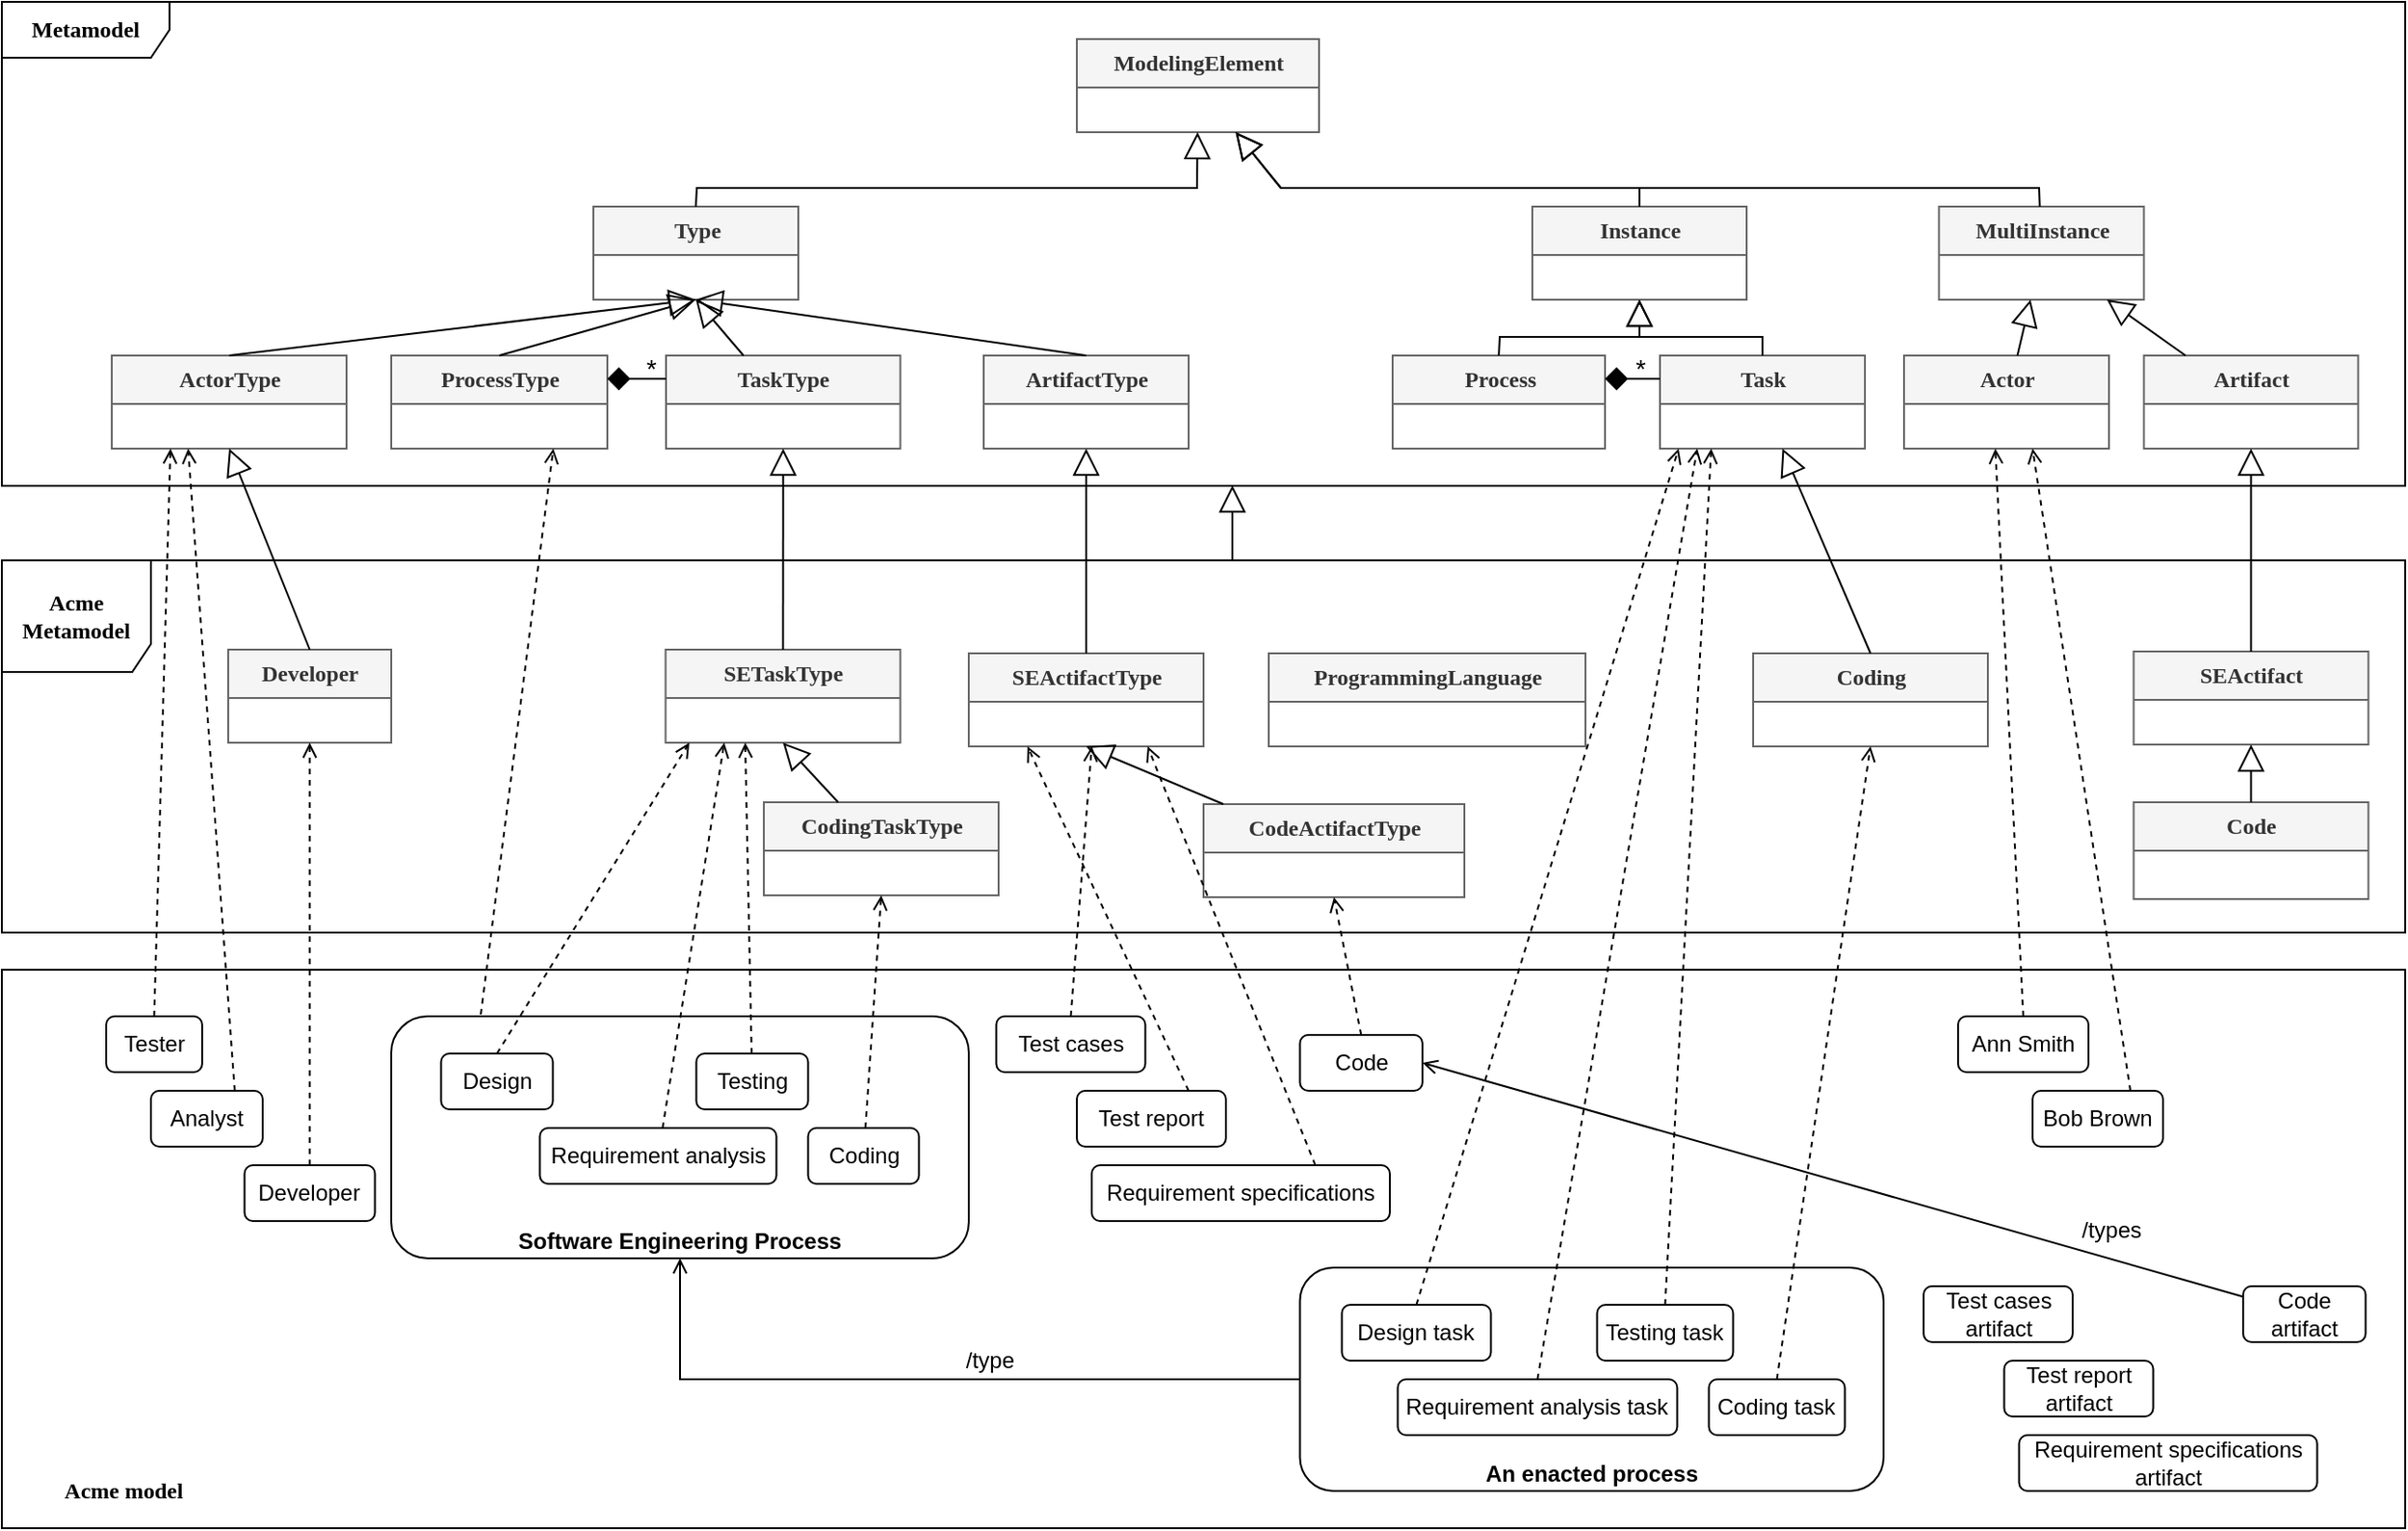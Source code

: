 <mxfile version="14.6.11" type="github">
  <diagram name="Page-1" id="c4acf3e9-155e-7222-9cf6-157b1a14988f">
    <mxGraphModel dx="2583" dy="953" grid="1" gridSize="10" guides="1" tooltips="1" connect="1" arrows="1" fold="1" page="1" pageScale="1" pageWidth="850" pageHeight="1100" background="#ffffff" math="0" shadow="0">
      <root>
        <mxCell id="0" />
        <mxCell id="1" parent="0" />
        <mxCell id="g2LY1XMopfXSmblv1A1d-32" value="" style="rounded=0;whiteSpace=wrap;html=1;align=center;" vertex="1" parent="1">
          <mxGeometry x="-490" y="550" width="1290" height="300" as="geometry" />
        </mxCell>
        <mxCell id="yhg7PZUZ458GV-zq5LN9-21" value="&lt;font style=&quot;font-size: 14px&quot;&gt;*&lt;/font&gt;" style="edgeLabel;resizable=0;html=1;align=left;verticalAlign=bottom;" parent="1" connectable="0" vertex="1">
          <mxGeometry x="370" y="324" as="geometry">
            <mxPoint x="15" y="-87" as="offset" />
          </mxGeometry>
        </mxCell>
        <mxCell id="a-3xQabaQIuShYP5bTJc-108" value="&lt;font style=&quot;font-size: 14px&quot;&gt;*&lt;/font&gt;" style="edgeLabel;resizable=0;html=1;align=left;verticalAlign=bottom;" parent="1" connectable="0" vertex="1">
          <mxGeometry x="370" y="220" as="geometry">
            <mxPoint x="12" y="-23" as="offset" />
          </mxGeometry>
        </mxCell>
        <mxCell id="a-3xQabaQIuShYP5bTJc-105" value="&lt;font style=&quot;font-size: 14px&quot;&gt;*&lt;/font&gt;" style="edgeLabel;resizable=0;html=1;align=left;verticalAlign=bottom;" parent="1" connectable="0" vertex="1">
          <mxGeometry x="-161" y="324" as="geometry">
            <mxPoint x="15" y="-87" as="offset" />
          </mxGeometry>
        </mxCell>
        <mxCell id="17acba5748e5396b-1" value="&lt;b&gt;&lt;font style=&quot;font-size: 12px&quot;&gt;Metamodel&lt;/font&gt;&lt;/b&gt;" style="shape=umlFrame;whiteSpace=wrap;html=1;rounded=0;shadow=0;comic=0;labelBackgroundColor=none;strokeWidth=1;fontFamily=Verdana;fontSize=10;align=center;width=90;height=30;" parent="1" vertex="1">
          <mxGeometry x="-490" y="30" width="1290" height="260" as="geometry" />
        </mxCell>
        <mxCell id="EUPt2hbITshMY0ZR5973-1" value="&lt;font style=&quot;font-size: 12px&quot;&gt;&lt;b&gt;ModelingElement&lt;/b&gt;&lt;/font&gt;" style="swimlane;html=1;fontStyle=0;childLayout=stackLayout;horizontal=1;startSize=26;fillColor=#f5f5f5;horizontalStack=0;resizeParent=1;resizeLast=0;collapsible=1;marginBottom=0;swimlaneFillColor=#ffffff;rounded=0;shadow=0;comic=0;labelBackgroundColor=none;strokeWidth=1;fontFamily=Verdana;fontSize=10;align=center;strokeColor=#666666;fontColor=#333333;" parent="1" vertex="1">
          <mxGeometry x="87" y="50" width="130" height="50" as="geometry" />
        </mxCell>
        <mxCell id="EUPt2hbITshMY0ZR5973-5" value="&lt;font style=&quot;font-size: 12px&quot;&gt;&lt;b&gt;Type&lt;/b&gt;&lt;/font&gt;" style="swimlane;html=1;fontStyle=0;childLayout=stackLayout;horizontal=1;startSize=26;fillColor=#f5f5f5;horizontalStack=0;resizeParent=1;resizeLast=0;collapsible=1;marginBottom=0;swimlaneFillColor=#ffffff;rounded=0;shadow=0;comic=0;labelBackgroundColor=none;strokeWidth=1;fontFamily=Verdana;fontSize=10;align=center;strokeColor=#666666;fontColor=#333333;" parent="1" vertex="1">
          <mxGeometry x="-172.5" y="140" width="110" height="50" as="geometry" />
        </mxCell>
        <mxCell id="a-3xQabaQIuShYP5bTJc-1" value="&lt;font style=&quot;font-size: 12px&quot;&gt;&lt;b&gt;Instance&lt;/b&gt;&lt;/font&gt;" style="swimlane;html=1;fontStyle=0;childLayout=stackLayout;horizontal=1;startSize=26;fillColor=#f5f5f5;horizontalStack=0;resizeParent=1;resizeLast=0;collapsible=1;marginBottom=0;swimlaneFillColor=#ffffff;rounded=0;shadow=0;comic=0;labelBackgroundColor=none;strokeWidth=1;fontFamily=Verdana;fontSize=10;align=center;strokeColor=#666666;fontColor=#333333;" parent="1" vertex="1">
          <mxGeometry x="331.5" y="140" width="115" height="50" as="geometry" />
        </mxCell>
        <mxCell id="a-3xQabaQIuShYP5bTJc-2" value="&lt;div style=&quot;font-size: 12px&quot;&gt;&lt;font style=&quot;font-size: 12px&quot;&gt;&lt;b&gt;MultiInstance&lt;/b&gt;&lt;/font&gt;&lt;/div&gt;" style="swimlane;html=1;fontStyle=0;childLayout=stackLayout;horizontal=1;startSize=26;fillColor=#f5f5f5;horizontalStack=0;resizeParent=1;resizeLast=0;collapsible=1;marginBottom=0;swimlaneFillColor=#ffffff;rounded=0;shadow=0;comic=0;labelBackgroundColor=none;strokeWidth=1;fontFamily=Verdana;fontSize=10;align=center;strokeColor=#666666;fontColor=#333333;" parent="1" vertex="1">
          <mxGeometry x="549.75" y="140" width="110" height="50" as="geometry" />
        </mxCell>
        <mxCell id="a-3xQabaQIuShYP5bTJc-9" value="" style="endArrow=block;endSize=12;endFill=0;html=1;exitX=0.5;exitY=0;exitDx=0;exitDy=0;rounded=0;" parent="1" source="EUPt2hbITshMY0ZR5973-5" target="EUPt2hbITshMY0ZR5973-1" edge="1">
          <mxGeometry width="160" relative="1" as="geometry">
            <mxPoint x="-28.5" y="220" as="sourcePoint" />
            <mxPoint x="151.5" y="98" as="targetPoint" />
            <Array as="points">
              <mxPoint x="-117" y="130" />
              <mxPoint x="151.5" y="130" />
            </Array>
          </mxGeometry>
        </mxCell>
        <mxCell id="a-3xQabaQIuShYP5bTJc-10" value="" style="endArrow=block;endSize=12;endFill=0;html=1;exitX=0.5;exitY=0;exitDx=0;exitDy=0;rounded=0;" parent="1" source="a-3xQabaQIuShYP5bTJc-1" target="EUPt2hbITshMY0ZR5973-1" edge="1">
          <mxGeometry width="160" relative="1" as="geometry">
            <mxPoint x="31.5" y="160" as="sourcePoint" />
            <mxPoint x="196.5" y="100" as="targetPoint" />
            <Array as="points">
              <mxPoint x="389" y="130" />
              <mxPoint x="196.5" y="130" />
            </Array>
          </mxGeometry>
        </mxCell>
        <mxCell id="a-3xQabaQIuShYP5bTJc-13" value="" style="endArrow=block;endSize=12;endFill=0;html=1;rounded=0;" parent="1" source="a-3xQabaQIuShYP5bTJc-2" target="EUPt2hbITshMY0ZR5973-1" edge="1">
          <mxGeometry width="160" relative="1" as="geometry">
            <mxPoint x="336.5" y="80" as="sourcePoint" />
            <mxPoint x="496.5" y="80" as="targetPoint" />
            <Array as="points">
              <mxPoint x="603.5" y="130" />
              <mxPoint x="196.5" y="130" />
            </Array>
          </mxGeometry>
        </mxCell>
        <mxCell id="a-3xQabaQIuShYP5bTJc-27" value="&lt;font style=&quot;font-size: 12px&quot;&gt;&lt;b&gt;ProcessType&lt;/b&gt;&lt;/font&gt;" style="swimlane;html=1;fontStyle=0;childLayout=stackLayout;horizontal=1;startSize=26;fillColor=#f5f5f5;horizontalStack=0;resizeParent=1;resizeLast=0;collapsible=1;marginBottom=0;swimlaneFillColor=#ffffff;rounded=0;shadow=0;comic=0;labelBackgroundColor=none;strokeWidth=1;fontFamily=Verdana;fontSize=10;align=center;strokeColor=#666666;fontColor=#333333;" parent="1" vertex="1">
          <mxGeometry x="-281" y="220" width="116" height="50" as="geometry" />
        </mxCell>
        <mxCell id="a-3xQabaQIuShYP5bTJc-29" value="" style="endArrow=block;endSize=12;endFill=0;html=1;rounded=0;exitX=0.5;exitY=0;exitDx=0;exitDy=0;entryX=0.5;entryY=1;entryDx=0;entryDy=0;" parent="1" source="a-3xQabaQIuShYP5bTJc-27" target="EUPt2hbITshMY0ZR5973-5" edge="1">
          <mxGeometry width="160" relative="1" as="geometry">
            <mxPoint x="71.5" y="260" as="sourcePoint" />
            <mxPoint x="16.5" y="190" as="targetPoint" />
          </mxGeometry>
        </mxCell>
        <mxCell id="a-3xQabaQIuShYP5bTJc-30" value="&lt;font style=&quot;font-size: 12px&quot;&gt;&lt;b&gt;TaskType&lt;/b&gt;&lt;/font&gt;" style="swimlane;html=1;fontStyle=0;childLayout=stackLayout;horizontal=1;startSize=26;fillColor=#f5f5f5;horizontalStack=0;resizeParent=1;resizeLast=0;collapsible=1;marginBottom=0;swimlaneFillColor=#ffffff;rounded=0;shadow=0;comic=0;labelBackgroundColor=none;strokeWidth=1;fontFamily=Verdana;fontSize=10;align=center;strokeColor=#666666;fontColor=#333333;" parent="1" vertex="1">
          <mxGeometry x="-133.5" y="220" width="125.75" height="50" as="geometry" />
        </mxCell>
        <mxCell id="a-3xQabaQIuShYP5bTJc-31" value="" style="endArrow=block;endSize=12;endFill=0;html=1;rounded=0;entryX=0.5;entryY=1;entryDx=0;entryDy=0;" parent="1" source="a-3xQabaQIuShYP5bTJc-30" target="EUPt2hbITshMY0ZR5973-5" edge="1">
          <mxGeometry width="160" relative="1" as="geometry">
            <mxPoint x="200.5" y="412" as="sourcePoint" />
            <mxPoint x="16.5" y="190" as="targetPoint" />
          </mxGeometry>
        </mxCell>
        <mxCell id="a-3xQabaQIuShYP5bTJc-37" value="&lt;font style=&quot;font-size: 12px&quot;&gt;&lt;b&gt;ActorType&lt;/b&gt;&lt;/font&gt;" style="swimlane;html=1;fontStyle=0;childLayout=stackLayout;horizontal=1;startSize=26;fillColor=#f5f5f5;horizontalStack=0;resizeParent=1;resizeLast=0;collapsible=1;marginBottom=0;swimlaneFillColor=#ffffff;rounded=0;shadow=0;comic=0;labelBackgroundColor=none;strokeWidth=1;fontFamily=Verdana;fontSize=10;align=center;strokeColor=#666666;fontColor=#333333;" parent="1" vertex="1">
          <mxGeometry x="-431" y="220" width="126" height="50" as="geometry">
            <mxRectangle x="154" y="368" width="90" height="26" as="alternateBounds" />
          </mxGeometry>
        </mxCell>
        <mxCell id="a-3xQabaQIuShYP5bTJc-38" value="&lt;div style=&quot;font-size: 12px&quot;&gt;&lt;font style=&quot;font-size: 12px&quot;&gt;&lt;b&gt;ArtifactType&lt;/b&gt;&lt;/font&gt;&lt;/div&gt;" style="swimlane;html=1;fontStyle=0;childLayout=stackLayout;horizontal=1;startSize=26;fillColor=#f5f5f5;horizontalStack=0;resizeParent=1;resizeLast=0;collapsible=1;marginBottom=0;swimlaneFillColor=#ffffff;rounded=0;shadow=0;comic=0;labelBackgroundColor=none;strokeWidth=1;fontFamily=Verdana;fontSize=10;align=center;strokeColor=#666666;fontColor=#333333;" parent="1" vertex="1">
          <mxGeometry x="37" y="220" width="110" height="50" as="geometry" />
        </mxCell>
        <mxCell id="a-3xQabaQIuShYP5bTJc-40" value="" style="endArrow=block;endSize=12;endFill=0;html=1;rounded=0;exitX=0.5;exitY=0;exitDx=0;exitDy=0;entryX=0.5;entryY=1;entryDx=0;entryDy=0;" parent="1" source="a-3xQabaQIuShYP5bTJc-37" target="EUPt2hbITshMY0ZR5973-5" edge="1">
          <mxGeometry width="160" relative="1" as="geometry">
            <mxPoint x="-272.5" y="315" as="sourcePoint" />
            <mxPoint x="-462" y="190" as="targetPoint" />
          </mxGeometry>
        </mxCell>
        <mxCell id="a-3xQabaQIuShYP5bTJc-41" value="" style="endArrow=block;endSize=12;endFill=0;html=1;rounded=0;exitX=0.5;exitY=0;exitDx=0;exitDy=0;entryX=0.5;entryY=1;entryDx=0;entryDy=0;" parent="1" source="a-3xQabaQIuShYP5bTJc-38" target="EUPt2hbITshMY0ZR5973-5" edge="1">
          <mxGeometry width="160" relative="1" as="geometry">
            <mxPoint x="464" y="378" as="sourcePoint" />
            <mxPoint x="215" y="186.66" as="targetPoint" />
          </mxGeometry>
        </mxCell>
        <mxCell id="a-3xQabaQIuShYP5bTJc-46" value="&lt;font style=&quot;font-size: 12px&quot;&gt;&lt;b&gt;Process&lt;/b&gt;&lt;/font&gt;" style="swimlane;html=1;fontStyle=0;childLayout=stackLayout;horizontal=1;startSize=26;fillColor=#f5f5f5;horizontalStack=0;resizeParent=1;resizeLast=0;collapsible=1;marginBottom=0;swimlaneFillColor=#ffffff;rounded=0;shadow=0;comic=0;labelBackgroundColor=none;strokeWidth=1;fontFamily=Verdana;fontSize=10;align=center;strokeColor=#666666;fontColor=#333333;" parent="1" vertex="1">
          <mxGeometry x="256.5" y="220" width="114" height="50" as="geometry" />
        </mxCell>
        <mxCell id="a-3xQabaQIuShYP5bTJc-49" value="&lt;font style=&quot;font-size: 12px&quot;&gt;&lt;b&gt;Task&lt;/b&gt;&lt;/font&gt;" style="swimlane;html=1;fontStyle=0;childLayout=stackLayout;horizontal=1;startSize=26;fillColor=#f5f5f5;horizontalStack=0;resizeParent=1;resizeLast=0;collapsible=1;marginBottom=0;swimlaneFillColor=#ffffff;rounded=0;shadow=0;comic=0;labelBackgroundColor=none;strokeWidth=1;fontFamily=Verdana;fontSize=10;align=center;strokeColor=#666666;fontColor=#333333;" parent="1" vertex="1">
          <mxGeometry x="400" y="220" width="110" height="50" as="geometry" />
        </mxCell>
        <mxCell id="a-3xQabaQIuShYP5bTJc-50" style="edgeStyle=none;rounded=0;orthogonalLoop=1;jettySize=auto;html=1;endArrow=none;endFill=0;endSize=10;startArrow=diamond;startFill=1;startSize=10;entryX=0;entryY=0.25;entryDx=0;entryDy=0;exitX=1;exitY=0.25;exitDx=0;exitDy=0;" parent="1" source="a-3xQabaQIuShYP5bTJc-46" target="a-3xQabaQIuShYP5bTJc-49" edge="1">
          <mxGeometry relative="1" as="geometry">
            <mxPoint x="338.5" y="321" as="sourcePoint" />
            <mxPoint x="378.5" y="353" as="targetPoint" />
          </mxGeometry>
        </mxCell>
        <mxCell id="a-3xQabaQIuShYP5bTJc-56" value="&lt;font style=&quot;font-size: 12px&quot;&gt;&lt;b&gt;Actor&lt;/b&gt;&lt;/font&gt;" style="swimlane;html=1;fontStyle=0;childLayout=stackLayout;horizontal=1;startSize=26;fillColor=#f5f5f5;horizontalStack=0;resizeParent=1;resizeLast=0;collapsible=1;marginBottom=0;swimlaneFillColor=#ffffff;rounded=0;shadow=0;comic=0;labelBackgroundColor=none;strokeWidth=1;fontFamily=Verdana;fontSize=10;align=center;strokeColor=#666666;fontColor=#333333;" parent="1" vertex="1">
          <mxGeometry x="531" y="220" width="110" height="50" as="geometry" />
        </mxCell>
        <mxCell id="a-3xQabaQIuShYP5bTJc-59" value="&lt;font style=&quot;font-size: 12px&quot;&gt;&lt;b&gt;Artifact&lt;/b&gt;&lt;/font&gt;" style="swimlane;html=1;fontStyle=0;childLayout=stackLayout;horizontal=1;startSize=26;fillColor=#f5f5f5;horizontalStack=0;resizeParent=1;resizeLast=0;collapsible=1;marginBottom=0;swimlaneFillColor=#ffffff;rounded=0;shadow=0;comic=0;labelBackgroundColor=none;strokeWidth=1;fontFamily=Verdana;fontSize=10;align=center;strokeColor=#666666;fontColor=#333333;" parent="1" vertex="1">
          <mxGeometry x="659.75" y="220" width="115" height="50" as="geometry" />
        </mxCell>
        <mxCell id="a-3xQabaQIuShYP5bTJc-64" value="" style="endArrow=block;endSize=12;endFill=0;html=1;rounded=0;exitX=0.5;exitY=0;exitDx=0;exitDy=0;" parent="1" source="a-3xQabaQIuShYP5bTJc-46" target="a-3xQabaQIuShYP5bTJc-1" edge="1">
          <mxGeometry width="160" relative="1" as="geometry">
            <mxPoint x="443.5" y="379" as="sourcePoint" />
            <mxPoint x="438.5" y="181" as="targetPoint" />
            <Array as="points">
              <mxPoint x="314" y="210" />
              <mxPoint x="389" y="210" />
            </Array>
          </mxGeometry>
        </mxCell>
        <mxCell id="a-3xQabaQIuShYP5bTJc-65" value="" style="endArrow=block;endSize=12;endFill=0;html=1;rounded=0;" parent="1" source="a-3xQabaQIuShYP5bTJc-49" target="a-3xQabaQIuShYP5bTJc-1" edge="1">
          <mxGeometry width="160" relative="1" as="geometry">
            <mxPoint x="438.5" y="322" as="sourcePoint" />
            <mxPoint x="528.829" y="241" as="targetPoint" />
            <Array as="points">
              <mxPoint x="455" y="210" />
              <mxPoint x="389" y="210" />
            </Array>
          </mxGeometry>
        </mxCell>
        <mxCell id="a-3xQabaQIuShYP5bTJc-66" value="" style="endArrow=block;endSize=12;endFill=0;html=1;rounded=0;" parent="1" source="a-3xQabaQIuShYP5bTJc-56" target="a-3xQabaQIuShYP5bTJc-2" edge="1">
          <mxGeometry width="160" relative="1" as="geometry">
            <mxPoint x="445.293" y="381" as="sourcePoint" />
            <mxPoint x="443.707" y="190" as="targetPoint" />
          </mxGeometry>
        </mxCell>
        <mxCell id="a-3xQabaQIuShYP5bTJc-67" value="" style="endArrow=block;endSize=12;endFill=0;html=1;rounded=0;" parent="1" source="a-3xQabaQIuShYP5bTJc-59" target="a-3xQabaQIuShYP5bTJc-2" edge="1">
          <mxGeometry width="160" relative="1" as="geometry">
            <mxPoint x="455.293" y="391" as="sourcePoint" />
            <mxPoint x="453.707" y="200" as="targetPoint" />
          </mxGeometry>
        </mxCell>
        <mxCell id="a-3xQabaQIuShYP5bTJc-35" style="edgeStyle=none;rounded=0;orthogonalLoop=1;jettySize=auto;html=1;endArrow=none;endFill=0;endSize=10;startArrow=diamond;startFill=1;startSize=10;entryX=0;entryY=0.25;entryDx=0;entryDy=0;exitX=1;exitY=0.25;exitDx=0;exitDy=0;" parent="1" source="a-3xQabaQIuShYP5bTJc-27" target="a-3xQabaQIuShYP5bTJc-30" edge="1">
          <mxGeometry relative="1" as="geometry">
            <mxPoint x="-212" y="350" as="sourcePoint" />
            <mxPoint x="-152" y="419.53" as="targetPoint" />
          </mxGeometry>
        </mxCell>
        <mxCell id="yhg7PZUZ458GV-zq5LN9-1" value="&lt;b&gt;&lt;font style=&quot;font-size: 12px&quot;&gt;Acme Metamodel&lt;/font&gt;&lt;/b&gt;" style="shape=umlFrame;whiteSpace=wrap;html=1;rounded=0;shadow=0;comic=0;labelBackgroundColor=none;strokeWidth=1;fontFamily=Verdana;fontSize=10;align=center;width=80;height=60;" parent="1" vertex="1">
          <mxGeometry x="-490" y="330" width="1290" height="200" as="geometry" />
        </mxCell>
        <mxCell id="yhg7PZUZ458GV-zq5LN9-2" value="" style="endArrow=block;endSize=12;endFill=0;html=1;rounded=0;entryX=0.512;entryY=0.999;entryDx=0;entryDy=0;entryPerimeter=0;exitX=0.512;exitY=-0.002;exitDx=0;exitDy=0;exitPerimeter=0;" parent="1" source="yhg7PZUZ458GV-zq5LN9-1" target="17acba5748e5396b-1" edge="1">
          <mxGeometry width="160" relative="1" as="geometry">
            <mxPoint x="59.5" y="330" as="sourcePoint" />
            <mxPoint x="59.5" y="290" as="targetPoint" />
          </mxGeometry>
        </mxCell>
        <mxCell id="yhg7PZUZ458GV-zq5LN9-3" value="&lt;b&gt;&lt;font style=&quot;font-size: 12px&quot;&gt;Developer&lt;/font&gt;&lt;/b&gt;" style="swimlane;html=1;fontStyle=0;childLayout=stackLayout;horizontal=1;startSize=26;fillColor=#f5f5f5;horizontalStack=0;resizeParent=1;resizeLast=0;collapsible=1;marginBottom=0;swimlaneFillColor=#ffffff;rounded=0;shadow=0;comic=0;labelBackgroundColor=none;strokeWidth=1;fontFamily=Verdana;fontSize=10;align=center;strokeColor=#666666;fontColor=#333333;" parent="1" vertex="1">
          <mxGeometry x="-368.5" y="378" width="87.5" height="50" as="geometry">
            <mxRectangle x="154" y="368" width="90" height="26" as="alternateBounds" />
          </mxGeometry>
        </mxCell>
        <mxCell id="yhg7PZUZ458GV-zq5LN9-5" value="&lt;b&gt;&lt;font style=&quot;font-size: 12px&quot;&gt;SEActifactType&lt;/font&gt;&lt;/b&gt;" style="swimlane;html=1;fontStyle=0;childLayout=stackLayout;horizontal=1;startSize=26;fillColor=#f5f5f5;horizontalStack=0;resizeParent=1;resizeLast=0;collapsible=1;marginBottom=0;swimlaneFillColor=#ffffff;rounded=0;shadow=0;comic=0;labelBackgroundColor=none;strokeWidth=1;fontFamily=Verdana;fontSize=10;align=center;strokeColor=#666666;fontColor=#333333;" parent="1" vertex="1">
          <mxGeometry x="29" y="380" width="126" height="50" as="geometry">
            <mxRectangle x="154" y="368" width="90" height="26" as="alternateBounds" />
          </mxGeometry>
        </mxCell>
        <mxCell id="yhg7PZUZ458GV-zq5LN9-7" value="&lt;b&gt;&lt;font style=&quot;font-size: 12px&quot;&gt;CodeActifactType&lt;/font&gt;&lt;/b&gt;" style="swimlane;html=1;fontStyle=0;childLayout=stackLayout;horizontal=1;startSize=26;fillColor=#f5f5f5;horizontalStack=0;resizeParent=1;resizeLast=0;collapsible=1;marginBottom=0;swimlaneFillColor=#ffffff;rounded=0;shadow=0;comic=0;labelBackgroundColor=none;strokeWidth=1;fontFamily=Verdana;fontSize=10;align=center;strokeColor=#666666;fontColor=#333333;" parent="1" vertex="1">
          <mxGeometry x="155" y="461" width="140" height="50" as="geometry">
            <mxRectangle x="154" y="368" width="90" height="26" as="alternateBounds" />
          </mxGeometry>
        </mxCell>
        <mxCell id="yhg7PZUZ458GV-zq5LN9-8" value="&lt;b&gt;&lt;font style=&quot;font-size: 12px&quot;&gt;SETaskType&lt;/font&gt;&lt;/b&gt;" style="swimlane;html=1;fontStyle=0;childLayout=stackLayout;horizontal=1;startSize=26;fillColor=#f5f5f5;horizontalStack=0;resizeParent=1;resizeLast=0;collapsible=1;marginBottom=0;swimlaneFillColor=#ffffff;rounded=0;shadow=0;comic=0;labelBackgroundColor=none;strokeWidth=1;fontFamily=Verdana;fontSize=10;align=center;strokeColor=#666666;fontColor=#333333;" parent="1" vertex="1">
          <mxGeometry x="-133.75" y="378" width="126" height="50" as="geometry">
            <mxRectangle x="154" y="368" width="90" height="26" as="alternateBounds" />
          </mxGeometry>
        </mxCell>
        <mxCell id="yhg7PZUZ458GV-zq5LN9-9" value="&lt;b&gt;&lt;font style=&quot;font-size: 12px&quot;&gt;CodingTaskType&lt;/font&gt;&lt;/b&gt;" style="swimlane;html=1;fontStyle=0;childLayout=stackLayout;horizontal=1;startSize=26;fillColor=#f5f5f5;horizontalStack=0;resizeParent=1;resizeLast=0;collapsible=1;marginBottom=0;swimlaneFillColor=#ffffff;rounded=0;shadow=0;comic=0;labelBackgroundColor=none;strokeWidth=1;fontFamily=Verdana;fontSize=10;align=center;strokeColor=#666666;fontColor=#333333;" parent="1" vertex="1">
          <mxGeometry x="-81" y="460" width="126" height="50" as="geometry">
            <mxRectangle x="154" y="368" width="90" height="26" as="alternateBounds" />
          </mxGeometry>
        </mxCell>
        <mxCell id="yhg7PZUZ458GV-zq5LN9-10" value="&lt;b&gt;&lt;font style=&quot;font-size: 12px&quot;&gt;Coding&lt;/font&gt;&lt;/b&gt;" style="swimlane;html=1;fontStyle=0;childLayout=stackLayout;horizontal=1;startSize=26;fillColor=#f5f5f5;horizontalStack=0;resizeParent=1;resizeLast=0;collapsible=1;marginBottom=0;swimlaneFillColor=#ffffff;rounded=0;shadow=0;comic=0;labelBackgroundColor=none;strokeWidth=1;fontFamily=Verdana;fontSize=10;align=center;strokeColor=#666666;fontColor=#333333;" parent="1" vertex="1">
          <mxGeometry x="450" y="380" width="126" height="50" as="geometry">
            <mxRectangle x="154" y="368" width="90" height="26" as="alternateBounds" />
          </mxGeometry>
        </mxCell>
        <mxCell id="yhg7PZUZ458GV-zq5LN9-11" value="&lt;b&gt;&lt;font style=&quot;font-size: 12px&quot;&gt;SEActifact&lt;/font&gt;&lt;/b&gt;" style="swimlane;html=1;fontStyle=0;childLayout=stackLayout;horizontal=1;startSize=26;fillColor=#f5f5f5;horizontalStack=0;resizeParent=1;resizeLast=0;collapsible=1;marginBottom=0;swimlaneFillColor=#ffffff;rounded=0;shadow=0;comic=0;labelBackgroundColor=none;strokeWidth=1;fontFamily=Verdana;fontSize=10;align=center;strokeColor=#666666;fontColor=#333333;" parent="1" vertex="1">
          <mxGeometry x="654.25" y="379" width="126" height="50" as="geometry">
            <mxRectangle x="154" y="368" width="90" height="26" as="alternateBounds" />
          </mxGeometry>
        </mxCell>
        <mxCell id="yhg7PZUZ458GV-zq5LN9-12" value="&lt;b&gt;&lt;font style=&quot;font-size: 12px&quot;&gt;Code&lt;/font&gt;&lt;/b&gt;" style="swimlane;html=1;fontStyle=0;childLayout=stackLayout;horizontal=1;startSize=26;fillColor=#f5f5f5;horizontalStack=0;resizeParent=1;resizeLast=0;collapsible=1;marginBottom=0;swimlaneFillColor=#ffffff;rounded=0;shadow=0;comic=0;labelBackgroundColor=none;strokeWidth=1;fontFamily=Verdana;fontSize=10;align=center;strokeColor=#666666;fontColor=#333333;" parent="1" vertex="1">
          <mxGeometry x="654.25" y="460" width="126" height="52" as="geometry">
            <mxRectangle x="154" y="368" width="90" height="26" as="alternateBounds" />
          </mxGeometry>
        </mxCell>
        <mxCell id="yhg7PZUZ458GV-zq5LN9-13" value="&lt;b&gt;&lt;font style=&quot;font-size: 12px&quot;&gt;ProgrammingLanguage&lt;/font&gt;&lt;/b&gt;" style="swimlane;html=1;fontStyle=0;childLayout=stackLayout;horizontal=1;startSize=26;fillColor=#f5f5f5;horizontalStack=0;resizeParent=1;resizeLast=0;collapsible=1;marginBottom=0;swimlaneFillColor=#ffffff;rounded=0;shadow=0;comic=0;labelBackgroundColor=none;strokeWidth=1;fontFamily=Verdana;fontSize=10;align=center;strokeColor=#666666;fontColor=#333333;" parent="1" vertex="1">
          <mxGeometry x="190" y="380" width="170" height="50" as="geometry">
            <mxRectangle x="154" y="368" width="90" height="26" as="alternateBounds" />
          </mxGeometry>
        </mxCell>
        <mxCell id="yhg7PZUZ458GV-zq5LN9-14" value="" style="endArrow=block;endSize=12;endFill=0;html=1;rounded=0;entryX=0.5;entryY=1;entryDx=0;entryDy=0;" parent="1" source="yhg7PZUZ458GV-zq5LN9-9" target="yhg7PZUZ458GV-zq5LN9-8" edge="1">
          <mxGeometry width="160" relative="1" as="geometry">
            <mxPoint x="286.5" y="340" as="sourcePoint" />
            <mxPoint x="286.5" y="290" as="targetPoint" />
          </mxGeometry>
        </mxCell>
        <mxCell id="yhg7PZUZ458GV-zq5LN9-15" value="" style="endArrow=block;endSize=12;endFill=0;html=1;rounded=0;entryX=0.5;entryY=1;entryDx=0;entryDy=0;" parent="1" source="yhg7PZUZ458GV-zq5LN9-7" target="yhg7PZUZ458GV-zq5LN9-5" edge="1">
          <mxGeometry width="160" relative="1" as="geometry">
            <mxPoint x="-84.5" y="510" as="sourcePoint" />
            <mxPoint x="-84.5" y="470" as="targetPoint" />
          </mxGeometry>
        </mxCell>
        <mxCell id="yhg7PZUZ458GV-zq5LN9-16" value="" style="endArrow=block;endSize=12;endFill=0;html=1;rounded=0;entryX=0.5;entryY=1;entryDx=0;entryDy=0;" parent="1" source="yhg7PZUZ458GV-zq5LN9-12" target="yhg7PZUZ458GV-zq5LN9-11" edge="1">
          <mxGeometry width="160" relative="1" as="geometry">
            <mxPoint x="-37" y="520" as="sourcePoint" />
            <mxPoint x="-37" y="480" as="targetPoint" />
          </mxGeometry>
        </mxCell>
        <mxCell id="yhg7PZUZ458GV-zq5LN9-17" value="" style="endArrow=block;endSize=12;endFill=0;html=1;rounded=0;entryX=0.5;entryY=1;entryDx=0;entryDy=0;" parent="1" source="yhg7PZUZ458GV-zq5LN9-5" target="a-3xQabaQIuShYP5bTJc-38" edge="1">
          <mxGeometry width="160" relative="1" as="geometry">
            <mxPoint x="-110" y="530" as="sourcePoint" />
            <mxPoint x="-110" y="490" as="targetPoint" />
          </mxGeometry>
        </mxCell>
        <mxCell id="yhg7PZUZ458GV-zq5LN9-18" value="" style="endArrow=block;endSize=12;endFill=0;html=1;rounded=0;exitX=0.5;exitY=0;exitDx=0;exitDy=0;" parent="1" source="yhg7PZUZ458GV-zq5LN9-10" target="a-3xQabaQIuShYP5bTJc-49" edge="1">
          <mxGeometry width="160" relative="1" as="geometry">
            <mxPoint x="321.072" y="420" as="sourcePoint" />
            <mxPoint x="227.75" y="185" as="targetPoint" />
          </mxGeometry>
        </mxCell>
        <mxCell id="yhg7PZUZ458GV-zq5LN9-19" value="" style="endArrow=block;endSize=12;endFill=0;html=1;rounded=0;entryX=0.5;entryY=1;entryDx=0;entryDy=0;exitX=0.5;exitY=0;exitDx=0;exitDy=0;" parent="1" source="yhg7PZUZ458GV-zq5LN9-11" target="a-3xQabaQIuShYP5bTJc-59" edge="1">
          <mxGeometry width="160" relative="1" as="geometry">
            <mxPoint x="521" y="510" as="sourcePoint" />
            <mxPoint x="386.98" y="-53.992" as="targetPoint" />
          </mxGeometry>
        </mxCell>
        <mxCell id="yhg7PZUZ458GV-zq5LN9-20" value="" style="endArrow=block;endSize=12;endFill=0;html=1;rounded=0;entryX=0.5;entryY=1;entryDx=0;entryDy=0;" parent="1" source="yhg7PZUZ458GV-zq5LN9-8" target="a-3xQabaQIuShYP5bTJc-30" edge="1">
          <mxGeometry width="160" relative="1" as="geometry">
            <mxPoint x="367.572" y="420" as="sourcePoint" />
            <mxPoint x="274.25" y="185" as="targetPoint" />
          </mxGeometry>
        </mxCell>
        <mxCell id="yhg7PZUZ458GV-zq5LN9-22" value="" style="endArrow=block;endSize=12;endFill=0;html=1;rounded=0;entryX=0.5;entryY=1;entryDx=0;entryDy=0;exitX=0.5;exitY=0;exitDx=0;exitDy=0;" parent="1" source="yhg7PZUZ458GV-zq5LN9-3" target="a-3xQabaQIuShYP5bTJc-37" edge="1">
          <mxGeometry width="160" relative="1" as="geometry">
            <mxPoint x="-484.727" y="391" as="sourcePoint" />
            <mxPoint x="-484.625" y="281" as="targetPoint" />
          </mxGeometry>
        </mxCell>
        <mxCell id="yhg7PZUZ458GV-zq5LN9-24" value="&lt;b&gt;Software Engineering Process&lt;/b&gt;" style="rounded=1;whiteSpace=wrap;html=1;align=center;verticalAlign=bottom;" parent="1" vertex="1">
          <mxGeometry x="-281" y="575" width="310" height="130" as="geometry" />
        </mxCell>
        <mxCell id="yhg7PZUZ458GV-zq5LN9-25" value="Requirement analysis" style="rounded=1;whiteSpace=wrap;html=1;align=center;" parent="1" vertex="1">
          <mxGeometry x="-201.25" y="635" width="127" height="30" as="geometry" />
        </mxCell>
        <mxCell id="yhg7PZUZ458GV-zq5LN9-26" value="Testing" style="rounded=1;whiteSpace=wrap;html=1;align=center;" parent="1" vertex="1">
          <mxGeometry x="-117.25" y="595" width="60" height="30" as="geometry" />
        </mxCell>
        <mxCell id="yhg7PZUZ458GV-zq5LN9-33" style="rounded=0;orthogonalLoop=1;jettySize=auto;html=1;dashed=1;endArrow=open;endFill=0;entryX=0.5;entryY=1;entryDx=0;entryDy=0;" parent="1" source="yhg7PZUZ458GV-zq5LN9-30" edge="1" target="yhg7PZUZ458GV-zq5LN9-9">
          <mxGeometry relative="1" as="geometry">
            <mxPoint x="99" y="510" as="targetPoint" />
          </mxGeometry>
        </mxCell>
        <mxCell id="yhg7PZUZ458GV-zq5LN9-30" value="Coding" style="rounded=1;whiteSpace=wrap;html=1;align=center;" parent="1" vertex="1">
          <mxGeometry x="-57.25" y="635" width="59.5" height="30" as="geometry" />
        </mxCell>
        <mxCell id="yhg7PZUZ458GV-zq5LN9-34" style="rounded=0;orthogonalLoop=1;jettySize=auto;html=1;dashed=1;endArrow=open;endFill=0;entryX=0.25;entryY=1;entryDx=0;entryDy=0;" parent="1" source="yhg7PZUZ458GV-zq5LN9-25" target="yhg7PZUZ458GV-zq5LN9-8" edge="1">
          <mxGeometry relative="1" as="geometry">
            <mxPoint x="109" y="520" as="targetPoint" />
            <mxPoint x="172" y="610" as="sourcePoint" />
          </mxGeometry>
        </mxCell>
        <mxCell id="yhg7PZUZ458GV-zq5LN9-35" style="rounded=0;orthogonalLoop=1;jettySize=auto;html=1;dashed=1;endArrow=open;endFill=0;" parent="1" source="yhg7PZUZ458GV-zq5LN9-26" edge="1">
          <mxGeometry relative="1" as="geometry">
            <mxPoint x="-91" y="428" as="targetPoint" />
            <mxPoint x="-101.125" y="610" as="sourcePoint" />
          </mxGeometry>
        </mxCell>
        <mxCell id="yhg7PZUZ458GV-zq5LN9-39" value="Requirement specifications" style="rounded=1;whiteSpace=wrap;html=1;align=center;" parent="1" vertex="1">
          <mxGeometry x="95" y="655" width="160" height="30" as="geometry" />
        </mxCell>
        <mxCell id="yhg7PZUZ458GV-zq5LN9-40" value="Test cases" style="rounded=1;whiteSpace=wrap;html=1;align=center;" parent="1" vertex="1">
          <mxGeometry x="43.75" y="575" width="80" height="30" as="geometry" />
        </mxCell>
        <mxCell id="yhg7PZUZ458GV-zq5LN9-41" value="Code" style="rounded=1;whiteSpace=wrap;html=1;align=center;" parent="1" vertex="1">
          <mxGeometry x="206.75" y="585" width="65.75" height="30" as="geometry" />
        </mxCell>
        <mxCell id="yhg7PZUZ458GV-zq5LN9-42" value="Test report" style="rounded=1;whiteSpace=wrap;html=1;align=center;" parent="1" vertex="1">
          <mxGeometry x="87" y="615" width="80" height="30" as="geometry" />
        </mxCell>
        <mxCell id="g2LY1XMopfXSmblv1A1d-1" value="Analyst" style="rounded=1;whiteSpace=wrap;html=1;align=center;" vertex="1" parent="1">
          <mxGeometry x="-410" y="615" width="60" height="30" as="geometry" />
        </mxCell>
        <mxCell id="g2LY1XMopfXSmblv1A1d-2" value="Tester" style="rounded=1;whiteSpace=wrap;html=1;align=center;" vertex="1" parent="1">
          <mxGeometry x="-434" y="575" width="51.5" height="30" as="geometry" />
        </mxCell>
        <mxCell id="g2LY1XMopfXSmblv1A1d-3" value="Developer" style="rounded=1;whiteSpace=wrap;html=1;align=center;" vertex="1" parent="1">
          <mxGeometry x="-359.75" y="655" width="70" height="30" as="geometry" />
        </mxCell>
        <mxCell id="g2LY1XMopfXSmblv1A1d-4" value="Bob Brown" style="rounded=1;whiteSpace=wrap;html=1;align=center;" vertex="1" parent="1">
          <mxGeometry x="600" y="615" width="70" height="30" as="geometry" />
        </mxCell>
        <mxCell id="g2LY1XMopfXSmblv1A1d-5" value="Ann Smith" style="rounded=1;whiteSpace=wrap;html=1;align=center;" vertex="1" parent="1">
          <mxGeometry x="560" y="575" width="70" height="30" as="geometry" />
        </mxCell>
        <mxCell id="g2LY1XMopfXSmblv1A1d-6" value="Design" style="rounded=1;whiteSpace=wrap;html=1;align=center;" vertex="1" parent="1">
          <mxGeometry x="-254.25" y="595" width="60" height="30" as="geometry" />
        </mxCell>
        <mxCell id="g2LY1XMopfXSmblv1A1d-7" style="rounded=0;orthogonalLoop=1;jettySize=auto;html=1;dashed=1;endArrow=open;endFill=0;exitX=0.5;exitY=0;exitDx=0;exitDy=0;" edge="1" parent="1" source="g2LY1XMopfXSmblv1A1d-6">
          <mxGeometry relative="1" as="geometry">
            <mxPoint x="-121" y="428" as="targetPoint" />
            <mxPoint x="-98.78" y="670" as="sourcePoint" />
          </mxGeometry>
        </mxCell>
        <mxCell id="g2LY1XMopfXSmblv1A1d-8" style="rounded=0;orthogonalLoop=1;jettySize=auto;html=1;dashed=1;endArrow=open;endFill=0;entryX=0.25;entryY=1;entryDx=0;entryDy=0;exitX=0.5;exitY=0;exitDx=0;exitDy=0;" edge="1" parent="1" source="g2LY1XMopfXSmblv1A1d-2" target="a-3xQabaQIuShYP5bTJc-37">
          <mxGeometry relative="1" as="geometry">
            <mxPoint x="-518.5" y="520" as="targetPoint" />
            <mxPoint x="-529.182" y="670" as="sourcePoint" />
          </mxGeometry>
        </mxCell>
        <mxCell id="g2LY1XMopfXSmblv1A1d-9" style="rounded=0;orthogonalLoop=1;jettySize=auto;html=1;dashed=1;endArrow=open;endFill=0;exitX=0.75;exitY=0;exitDx=0;exitDy=0;" edge="1" parent="1" source="g2LY1XMopfXSmblv1A1d-1">
          <mxGeometry relative="1" as="geometry">
            <mxPoint x="-390" y="270" as="targetPoint" />
            <mxPoint x="-519.182" y="680" as="sourcePoint" />
          </mxGeometry>
        </mxCell>
        <mxCell id="g2LY1XMopfXSmblv1A1d-10" style="rounded=0;orthogonalLoop=1;jettySize=auto;html=1;dashed=1;endArrow=open;endFill=0;entryX=0.5;entryY=1;entryDx=0;entryDy=0;exitX=0.5;exitY=0;exitDx=0;exitDy=0;" edge="1" parent="1" source="g2LY1XMopfXSmblv1A1d-3" target="yhg7PZUZ458GV-zq5LN9-3">
          <mxGeometry relative="1" as="geometry">
            <mxPoint x="-498.5" y="540" as="targetPoint" />
            <mxPoint x="-509.182" y="690" as="sourcePoint" />
          </mxGeometry>
        </mxCell>
        <mxCell id="g2LY1XMopfXSmblv1A1d-11" style="rounded=0;orthogonalLoop=1;jettySize=auto;html=1;dashed=1;endArrow=open;endFill=0;exitX=0.5;exitY=0;exitDx=0;exitDy=0;" edge="1" parent="1" source="yhg7PZUZ458GV-zq5LN9-40">
          <mxGeometry relative="1" as="geometry">
            <mxPoint x="95" y="430" as="targetPoint" />
            <mxPoint x="18.75" y="680" as="sourcePoint" />
          </mxGeometry>
        </mxCell>
        <mxCell id="g2LY1XMopfXSmblv1A1d-12" style="rounded=0;orthogonalLoop=1;jettySize=auto;html=1;dashed=1;endArrow=open;endFill=0;entryX=0.25;entryY=1;entryDx=0;entryDy=0;exitX=0.75;exitY=0;exitDx=0;exitDy=0;" edge="1" parent="1" source="yhg7PZUZ458GV-zq5LN9-42" target="yhg7PZUZ458GV-zq5LN9-5">
          <mxGeometry relative="1" as="geometry">
            <mxPoint x="28.75" y="449" as="targetPoint" />
            <mxPoint x="28.75" y="690" as="sourcePoint" />
          </mxGeometry>
        </mxCell>
        <mxCell id="g2LY1XMopfXSmblv1A1d-13" style="rounded=0;orthogonalLoop=1;jettySize=auto;html=1;dashed=1;endArrow=open;endFill=0;exitX=0.75;exitY=0;exitDx=0;exitDy=0;" edge="1" parent="1" source="yhg7PZUZ458GV-zq5LN9-39">
          <mxGeometry relative="1" as="geometry">
            <mxPoint x="125" y="430" as="targetPoint" />
            <mxPoint x="38.75" y="700" as="sourcePoint" />
          </mxGeometry>
        </mxCell>
        <mxCell id="g2LY1XMopfXSmblv1A1d-14" style="rounded=0;orthogonalLoop=1;jettySize=auto;html=1;dashed=1;endArrow=open;endFill=0;entryX=0.5;entryY=1;entryDx=0;entryDy=0;exitX=0.5;exitY=0;exitDx=0;exitDy=0;" edge="1" parent="1" source="yhg7PZUZ458GV-zq5LN9-41" target="yhg7PZUZ458GV-zq5LN9-7">
          <mxGeometry relative="1" as="geometry">
            <mxPoint x="48.75" y="469" as="targetPoint" />
            <mxPoint x="48.75" y="710" as="sourcePoint" />
          </mxGeometry>
        </mxCell>
        <mxCell id="g2LY1XMopfXSmblv1A1d-15" style="rounded=0;orthogonalLoop=1;jettySize=auto;html=1;dashed=1;endArrow=open;endFill=0;exitX=0.5;exitY=0;exitDx=0;exitDy=0;" edge="1" parent="1" source="g2LY1XMopfXSmblv1A1d-5">
          <mxGeometry relative="1" as="geometry">
            <mxPoint x="580" y="270" as="targetPoint" />
            <mxPoint x="303.125" y="600" as="sourcePoint" />
          </mxGeometry>
        </mxCell>
        <mxCell id="g2LY1XMopfXSmblv1A1d-16" style="rounded=0;orthogonalLoop=1;jettySize=auto;html=1;dashed=1;endArrow=open;endFill=0;exitX=0.75;exitY=0;exitDx=0;exitDy=0;" edge="1" parent="1" source="g2LY1XMopfXSmblv1A1d-4">
          <mxGeometry relative="1" as="geometry">
            <mxPoint x="600" y="270" as="targetPoint" />
            <mxPoint x="313.125" y="610" as="sourcePoint" />
          </mxGeometry>
        </mxCell>
        <mxCell id="g2LY1XMopfXSmblv1A1d-17" style="rounded=0;orthogonalLoop=1;jettySize=auto;html=1;dashed=1;endArrow=open;endFill=0;exitX=0.155;exitY=-0.007;exitDx=0;exitDy=0;exitPerimeter=0;entryX=0.75;entryY=1;entryDx=0;entryDy=0;" edge="1" parent="1" source="yhg7PZUZ458GV-zq5LN9-24" target="a-3xQabaQIuShYP5bTJc-27">
          <mxGeometry relative="1" as="geometry">
            <mxPoint x="-111" y="438" as="targetPoint" />
            <mxPoint x="-211" y="620" as="sourcePoint" />
          </mxGeometry>
        </mxCell>
        <mxCell id="g2LY1XMopfXSmblv1A1d-18" style="edgeStyle=none;rounded=0;orthogonalLoop=1;jettySize=auto;html=1;exitX=0.75;exitY=1;exitDx=0;exitDy=0;dashed=1;endArrow=open;endFill=0;" edge="1" parent="1" source="g2LY1XMopfXSmblv1A1d-5" target="g2LY1XMopfXSmblv1A1d-5">
          <mxGeometry relative="1" as="geometry" />
        </mxCell>
        <mxCell id="g2LY1XMopfXSmblv1A1d-19" value="&lt;b&gt;An enacted process&lt;/b&gt;" style="rounded=1;whiteSpace=wrap;html=1;align=center;verticalAlign=bottom;" vertex="1" parent="1">
          <mxGeometry x="206.75" y="710" width="313.25" height="120" as="geometry" />
        </mxCell>
        <mxCell id="g2LY1XMopfXSmblv1A1d-20" value="Requirement analysis task" style="rounded=1;whiteSpace=wrap;html=1;align=center;" vertex="1" parent="1">
          <mxGeometry x="259.25" y="770" width="150" height="30" as="geometry" />
        </mxCell>
        <mxCell id="g2LY1XMopfXSmblv1A1d-21" value="Testing task" style="rounded=1;whiteSpace=wrap;html=1;align=center;" vertex="1" parent="1">
          <mxGeometry x="366.25" y="730" width="73" height="30" as="geometry" />
        </mxCell>
        <mxCell id="g2LY1XMopfXSmblv1A1d-22" value="Coding task" style="rounded=1;whiteSpace=wrap;html=1;align=center;" vertex="1" parent="1">
          <mxGeometry x="426.25" y="770" width="73" height="30" as="geometry" />
        </mxCell>
        <mxCell id="g2LY1XMopfXSmblv1A1d-23" value="Design task" style="rounded=1;whiteSpace=wrap;html=1;align=center;" vertex="1" parent="1">
          <mxGeometry x="229.25" y="730" width="80" height="30" as="geometry" />
        </mxCell>
        <mxCell id="g2LY1XMopfXSmblv1A1d-24" style="rounded=0;orthogonalLoop=1;jettySize=auto;html=1;dashed=1;endArrow=open;endFill=0;exitX=0.5;exitY=0;exitDx=0;exitDy=0;" edge="1" parent="1" source="g2LY1XMopfXSmblv1A1d-23">
          <mxGeometry relative="1" as="geometry">
            <mxPoint x="410" y="270" as="targetPoint" />
            <mxPoint x="466.565" y="660" as="sourcePoint" />
          </mxGeometry>
        </mxCell>
        <mxCell id="g2LY1XMopfXSmblv1A1d-25" style="rounded=0;orthogonalLoop=1;jettySize=auto;html=1;dashed=1;endArrow=open;endFill=0;exitX=0.5;exitY=0;exitDx=0;exitDy=0;" edge="1" parent="1" source="g2LY1XMopfXSmblv1A1d-20">
          <mxGeometry relative="1" as="geometry">
            <mxPoint x="420" y="270" as="targetPoint" />
            <mxPoint x="476.565" y="670" as="sourcePoint" />
          </mxGeometry>
        </mxCell>
        <mxCell id="g2LY1XMopfXSmblv1A1d-26" style="rounded=0;orthogonalLoop=1;jettySize=auto;html=1;dashed=1;endArrow=open;endFill=0;entryX=0.25;entryY=1;entryDx=0;entryDy=0;exitX=0.5;exitY=0;exitDx=0;exitDy=0;" edge="1" parent="1" source="g2LY1XMopfXSmblv1A1d-21" target="a-3xQabaQIuShYP5bTJc-49">
          <mxGeometry relative="1" as="geometry">
            <mxPoint x="463.44" y="601" as="targetPoint" />
            <mxPoint x="486.565" y="680" as="sourcePoint" />
          </mxGeometry>
        </mxCell>
        <mxCell id="g2LY1XMopfXSmblv1A1d-27" style="rounded=0;orthogonalLoop=1;jettySize=auto;html=1;dashed=1;endArrow=open;endFill=0;entryX=0.5;entryY=1;entryDx=0;entryDy=0;exitX=0.5;exitY=0;exitDx=0;exitDy=0;" edge="1" parent="1" source="g2LY1XMopfXSmblv1A1d-22" target="yhg7PZUZ458GV-zq5LN9-10">
          <mxGeometry relative="1" as="geometry">
            <mxPoint x="473.44" y="611" as="targetPoint" />
            <mxPoint x="496.565" y="690" as="sourcePoint" />
          </mxGeometry>
        </mxCell>
        <mxCell id="g2LY1XMopfXSmblv1A1d-28" value="Requirement specifications artifact" style="rounded=1;whiteSpace=wrap;html=1;align=center;" vertex="1" parent="1">
          <mxGeometry x="592.75" y="800" width="160" height="30" as="geometry" />
        </mxCell>
        <mxCell id="g2LY1XMopfXSmblv1A1d-29" value="Test cases artifact" style="rounded=1;whiteSpace=wrap;html=1;align=center;" vertex="1" parent="1">
          <mxGeometry x="541.5" y="720" width="80" height="30" as="geometry" />
        </mxCell>
        <mxCell id="g2LY1XMopfXSmblv1A1d-35" style="edgeStyle=none;rounded=0;orthogonalLoop=1;jettySize=auto;html=1;entryX=1;entryY=0.5;entryDx=0;entryDy=0;endArrow=open;endFill=0;" edge="1" parent="1" source="g2LY1XMopfXSmblv1A1d-30" target="yhg7PZUZ458GV-zq5LN9-41">
          <mxGeometry relative="1" as="geometry" />
        </mxCell>
        <mxCell id="g2LY1XMopfXSmblv1A1d-30" value="Code artifact" style="rounded=1;whiteSpace=wrap;html=1;align=center;" vertex="1" parent="1">
          <mxGeometry x="713" y="720" width="65.75" height="30" as="geometry" />
        </mxCell>
        <mxCell id="g2LY1XMopfXSmblv1A1d-31" value="Test report artifact" style="rounded=1;whiteSpace=wrap;html=1;align=center;" vertex="1" parent="1">
          <mxGeometry x="584.75" y="760" width="80" height="30" as="geometry" />
        </mxCell>
        <mxCell id="g2LY1XMopfXSmblv1A1d-34" value="&lt;font style=&quot;font-size: 12px&quot; face=&quot;Verdana&quot;&gt;&lt;b&gt;Acme model&lt;/b&gt;&lt;/font&gt;" style="text;html=1;align=center;verticalAlign=middle;resizable=0;points=[];autosize=1;strokeColor=none;" vertex="1" parent="1">
          <mxGeometry x="-475" y="820" width="100" height="20" as="geometry" />
        </mxCell>
        <mxCell id="g2LY1XMopfXSmblv1A1d-37" style="edgeStyle=orthogonalEdgeStyle;rounded=0;orthogonalLoop=1;jettySize=auto;html=1;entryX=0.5;entryY=1;entryDx=0;entryDy=0;endArrow=open;endFill=0;exitX=0;exitY=0.5;exitDx=0;exitDy=0;" edge="1" parent="1" source="g2LY1XMopfXSmblv1A1d-19" target="yhg7PZUZ458GV-zq5LN9-24">
          <mxGeometry relative="1" as="geometry">
            <mxPoint x="191.38" y="870" as="sourcePoint" />
            <mxPoint x="-246.37" y="740" as="targetPoint" />
          </mxGeometry>
        </mxCell>
        <mxCell id="g2LY1XMopfXSmblv1A1d-40" value="/type" style="text;html=1;align=center;verticalAlign=middle;resizable=0;points=[];autosize=1;strokeColor=none;" vertex="1" parent="1">
          <mxGeometry x="20" y="750" width="40" height="20" as="geometry" />
        </mxCell>
        <mxCell id="g2LY1XMopfXSmblv1A1d-44" value="/types" style="text;html=1;align=center;verticalAlign=middle;resizable=0;points=[];autosize=1;strokeColor=none;" vertex="1" parent="1">
          <mxGeometry x="616.5" y="680" width="50" height="20" as="geometry" />
        </mxCell>
      </root>
    </mxGraphModel>
  </diagram>
</mxfile>
